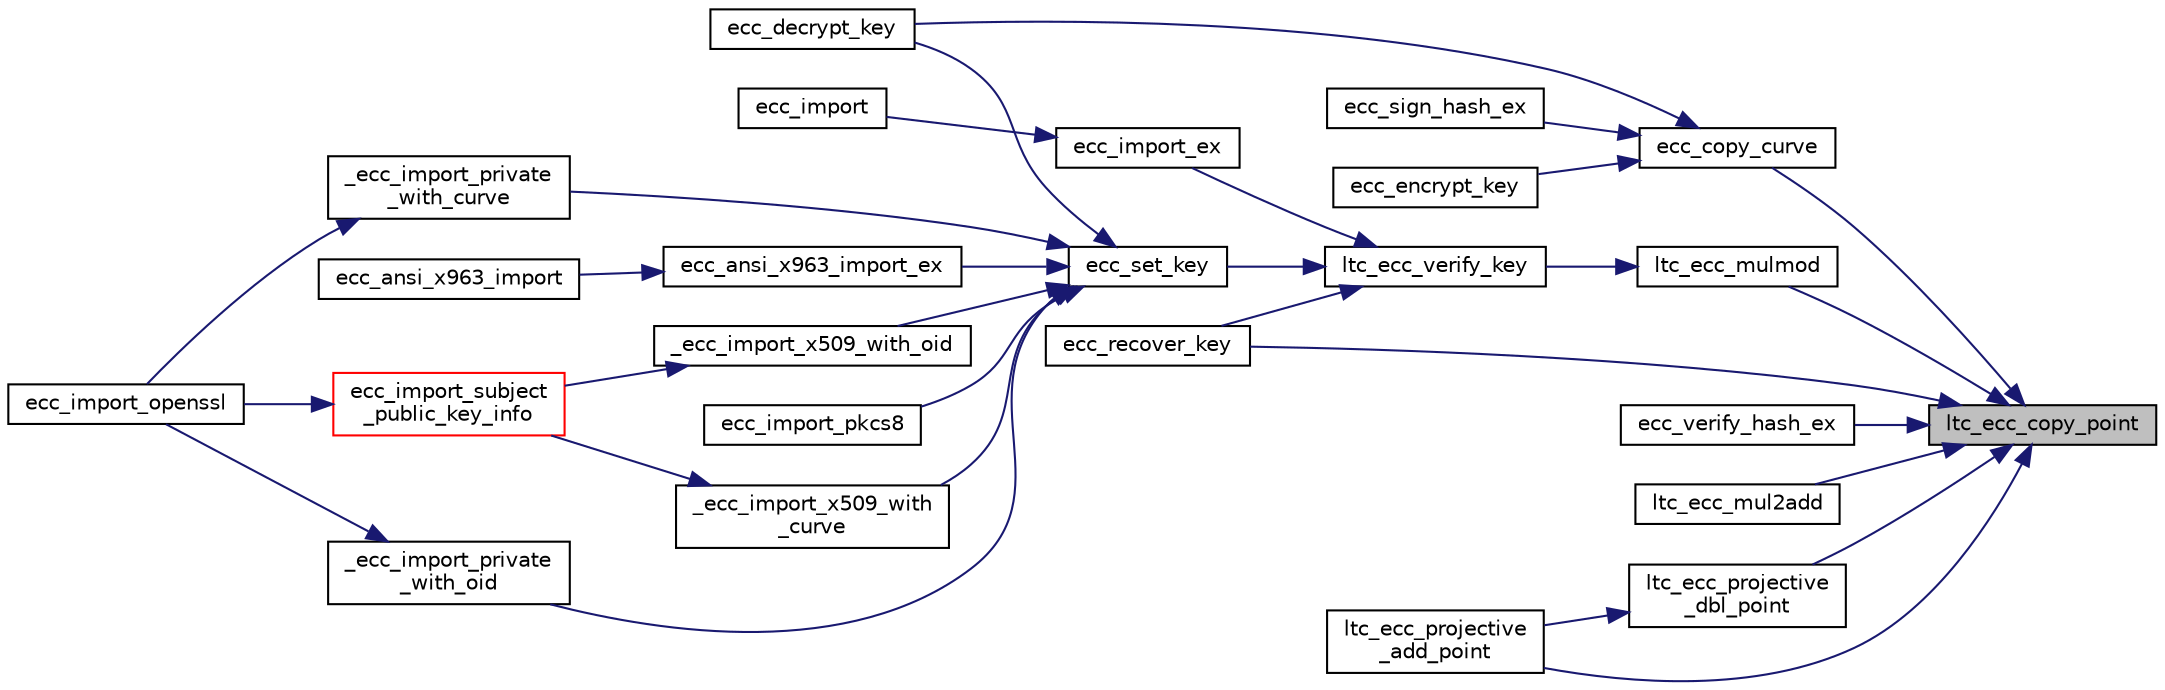 digraph "ltc_ecc_copy_point"
{
 // LATEX_PDF_SIZE
  edge [fontname="Helvetica",fontsize="10",labelfontname="Helvetica",labelfontsize="10"];
  node [fontname="Helvetica",fontsize="10",shape=record];
  rankdir="RL";
  Node599 [label="ltc_ecc_copy_point",height=0.2,width=0.4,color="black", fillcolor="grey75", style="filled", fontcolor="black",tooltip=" "];
  Node599 -> Node600 [dir="back",color="midnightblue",fontsize="10",style="solid",fontname="Helvetica"];
  Node600 [label="ecc_copy_curve",height=0.2,width=0.4,color="black", fillcolor="white", style="filled",URL="$ecc__set__curve__internal_8c.html#aa65ad9426232274db6f50ae2ba05a600",tooltip=" "];
  Node600 -> Node601 [dir="back",color="midnightblue",fontsize="10",style="solid",fontname="Helvetica"];
  Node601 [label="ecc_decrypt_key",height=0.2,width=0.4,color="black", fillcolor="white", style="filled",URL="$ecc__decrypt__key_8c.html#adfbc21632ec24dad838fa0700154a57d",tooltip="Decrypt an ECC encrypted key."];
  Node600 -> Node602 [dir="back",color="midnightblue",fontsize="10",style="solid",fontname="Helvetica"];
  Node602 [label="ecc_encrypt_key",height=0.2,width=0.4,color="black", fillcolor="white", style="filled",URL="$ecc__encrypt__key_8c.html#a16164f1e295b1c88e6b81a9ece26cd70",tooltip="Encrypt a symmetric key with ECC."];
  Node600 -> Node603 [dir="back",color="midnightblue",fontsize="10",style="solid",fontname="Helvetica"];
  Node603 [label="ecc_sign_hash_ex",height=0.2,width=0.4,color="black", fillcolor="white", style="filled",URL="$ecc__sign__hash_8c.html#a96afaf55b03386145e3061fc42a9636b",tooltip="Sign a message digest."];
  Node599 -> Node604 [dir="back",color="midnightblue",fontsize="10",style="solid",fontname="Helvetica"];
  Node604 [label="ecc_recover_key",height=0.2,width=0.4,color="black", fillcolor="white", style="filled",URL="$ecc__recover__key_8c.html#a42d1c0f03dd10a8ea98836bab2c1e6c6",tooltip="Recover ECC public key from signature and hash."];
  Node599 -> Node605 [dir="back",color="midnightblue",fontsize="10",style="solid",fontname="Helvetica"];
  Node605 [label="ecc_verify_hash_ex",height=0.2,width=0.4,color="black", fillcolor="white", style="filled",URL="$ecc__verify__hash_8c.html#a6c4f6d0c99e8dbcff4e1064179f20214",tooltip="Verify an ECC signature in RFC7518 format."];
  Node599 -> Node606 [dir="back",color="midnightblue",fontsize="10",style="solid",fontname="Helvetica"];
  Node606 [label="ltc_ecc_mul2add",height=0.2,width=0.4,color="black", fillcolor="white", style="filled",URL="$ltc__ecc__mul2add_8c.html#a4aaa757939c4f4b54a3db21afc6aef9f",tooltip="Computes kA*A + kB*B = C using Shamir's Trick."];
  Node599 -> Node607 [dir="back",color="midnightblue",fontsize="10",style="solid",fontname="Helvetica"];
  Node607 [label="ltc_ecc_mulmod",height=0.2,width=0.4,color="black", fillcolor="white", style="filled",URL="$ltc__ecc__mulmod__timing_8c.html#a818e5e4135d8aa58cf09e502e98ccc90",tooltip="Perform a point multiplication (timing resistant)"];
  Node607 -> Node608 [dir="back",color="midnightblue",fontsize="10",style="solid",fontname="Helvetica"];
  Node608 [label="ltc_ecc_verify_key",height=0.2,width=0.4,color="black", fillcolor="white", style="filled",URL="$ltc__ecc__verify__key_8c.html#ac0dfaf009d9b0101291727341a20bb40",tooltip="Verify a key according to ANSI spec."];
  Node608 -> Node609 [dir="back",color="midnightblue",fontsize="10",style="solid",fontname="Helvetica"];
  Node609 [label="ecc_import_ex",height=0.2,width=0.4,color="black", fillcolor="white", style="filled",URL="$ecc__import_8c.html#ab9bceabc3a4d16f6b714325ac383e024",tooltip="Import an ECC key from a binary packet, using user supplied domain params rather than one of the NIST..."];
  Node609 -> Node610 [dir="back",color="midnightblue",fontsize="10",style="solid",fontname="Helvetica"];
  Node610 [label="ecc_import",height=0.2,width=0.4,color="black", fillcolor="white", style="filled",URL="$ecc__import_8c.html#aa2f73e9fe5de2132d2716638e2ff7ca8",tooltip="Import an ECC key from a binary packet."];
  Node608 -> Node604 [dir="back",color="midnightblue",fontsize="10",style="solid",fontname="Helvetica"];
  Node608 -> Node611 [dir="back",color="midnightblue",fontsize="10",style="solid",fontname="Helvetica"];
  Node611 [label="ecc_set_key",height=0.2,width=0.4,color="black", fillcolor="white", style="filled",URL="$ecc__set__key_8c.html#ab9df550c0c55f7e0054a82ae98eec1bf",tooltip=" "];
  Node611 -> Node612 [dir="back",color="midnightblue",fontsize="10",style="solid",fontname="Helvetica"];
  Node612 [label="ecc_ansi_x963_import_ex",height=0.2,width=0.4,color="black", fillcolor="white", style="filled",URL="$ecc__ansi__x963__import_8c.html#a5fe5cc4b4d9072dbf3c4d2b6f7f26282",tooltip=" "];
  Node612 -> Node613 [dir="back",color="midnightblue",fontsize="10",style="solid",fontname="Helvetica"];
  Node613 [label="ecc_ansi_x963_import",height=0.2,width=0.4,color="black", fillcolor="white", style="filled",URL="$ecc__ansi__x963__import_8c.html#a83af689aa24cc4abd654f877084e23d5",tooltip="Import an ANSI X9.63 format public key."];
  Node611 -> Node601 [dir="back",color="midnightblue",fontsize="10",style="solid",fontname="Helvetica"];
  Node611 -> Node614 [dir="back",color="midnightblue",fontsize="10",style="solid",fontname="Helvetica"];
  Node614 [label="_ecc_import_private\l_with_oid",height=0.2,width=0.4,color="black", fillcolor="white", style="filled",URL="$ecc__import__openssl_8c.html#a575520694cdd251fbe84b186a1d3d102",tooltip=" "];
  Node614 -> Node615 [dir="back",color="midnightblue",fontsize="10",style="solid",fontname="Helvetica"];
  Node615 [label="ecc_import_openssl",height=0.2,width=0.4,color="black", fillcolor="white", style="filled",URL="$ecc__import__openssl_8c.html#a62e764a9d768652402f730abef32780a",tooltip=" "];
  Node611 -> Node616 [dir="back",color="midnightblue",fontsize="10",style="solid",fontname="Helvetica"];
  Node616 [label="_ecc_import_private\l_with_curve",height=0.2,width=0.4,color="black", fillcolor="white", style="filled",URL="$ecc__import__openssl_8c.html#adcadf3f801ec6d9091ab3d7001e3295e",tooltip=" "];
  Node616 -> Node615 [dir="back",color="midnightblue",fontsize="10",style="solid",fontname="Helvetica"];
  Node611 -> Node617 [dir="back",color="midnightblue",fontsize="10",style="solid",fontname="Helvetica"];
  Node617 [label="ecc_import_pkcs8",height=0.2,width=0.4,color="black", fillcolor="white", style="filled",URL="$ecc__import__pkcs8_8c.html#a0f0e747f119685eee3cc412f4480c52e",tooltip=" "];
  Node611 -> Node618 [dir="back",color="midnightblue",fontsize="10",style="solid",fontname="Helvetica"];
  Node618 [label="_ecc_import_x509_with_oid",height=0.2,width=0.4,color="black", fillcolor="white", style="filled",URL="$ecc__import__x509_8c.html#a95f6b54b054138d6b43afc3876908bad",tooltip=" "];
  Node618 -> Node619 [dir="back",color="midnightblue",fontsize="10",style="solid",fontname="Helvetica"];
  Node619 [label="ecc_import_subject\l_public_key_info",height=0.2,width=0.4,color="red", fillcolor="white", style="filled",URL="$ecc__import__x509_8c.html#a6e24f3e6a3975c4d9e261a6031cab7b5",tooltip=" "];
  Node619 -> Node615 [dir="back",color="midnightblue",fontsize="10",style="solid",fontname="Helvetica"];
  Node611 -> Node621 [dir="back",color="midnightblue",fontsize="10",style="solid",fontname="Helvetica"];
  Node621 [label="_ecc_import_x509_with\l_curve",height=0.2,width=0.4,color="black", fillcolor="white", style="filled",URL="$ecc__import__x509_8c.html#adf48b3ba468c0324055e9413a82d39f5",tooltip=" "];
  Node621 -> Node619 [dir="back",color="midnightblue",fontsize="10",style="solid",fontname="Helvetica"];
  Node599 -> Node622 [dir="back",color="midnightblue",fontsize="10",style="solid",fontname="Helvetica"];
  Node622 [label="ltc_ecc_projective\l_add_point",height=0.2,width=0.4,color="black", fillcolor="white", style="filled",URL="$ltc__ecc__projective__add__point_8c.html#a16f3ff8dd19aa2ccc2aab4024927bc93",tooltip="Add two ECC points."];
  Node599 -> Node623 [dir="back",color="midnightblue",fontsize="10",style="solid",fontname="Helvetica"];
  Node623 [label="ltc_ecc_projective\l_dbl_point",height=0.2,width=0.4,color="black", fillcolor="white", style="filled",URL="$ltc__ecc__projective__dbl__point_8c.html#af9bdd0d8d602ef3b300b11d19d7bc33a",tooltip="Double an ECC point."];
  Node623 -> Node622 [dir="back",color="midnightblue",fontsize="10",style="solid",fontname="Helvetica"];
}
